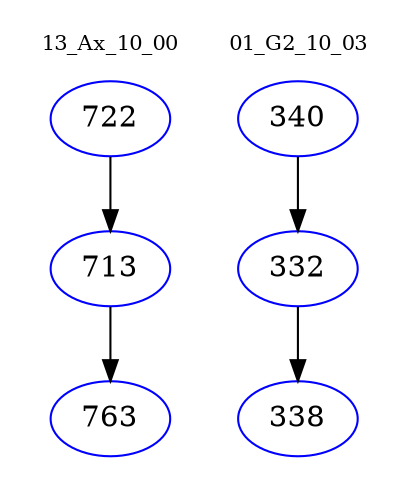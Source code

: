 digraph{
subgraph cluster_0 {
color = white
label = "13_Ax_10_00";
fontsize=10;
T0_722 [label="722", color="blue"]
T0_722 -> T0_713 [color="black"]
T0_713 [label="713", color="blue"]
T0_713 -> T0_763 [color="black"]
T0_763 [label="763", color="blue"]
}
subgraph cluster_1 {
color = white
label = "01_G2_10_03";
fontsize=10;
T1_340 [label="340", color="blue"]
T1_340 -> T1_332 [color="black"]
T1_332 [label="332", color="blue"]
T1_332 -> T1_338 [color="black"]
T1_338 [label="338", color="blue"]
}
}
